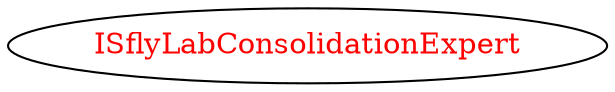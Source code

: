 digraph dependencyGraph {
 concentrate=true;
 ranksep="2.0";
 rankdir="LR"; 
 splines="ortho";
"ISflyLabConsolidationExpert" [fontcolor="red"];
}